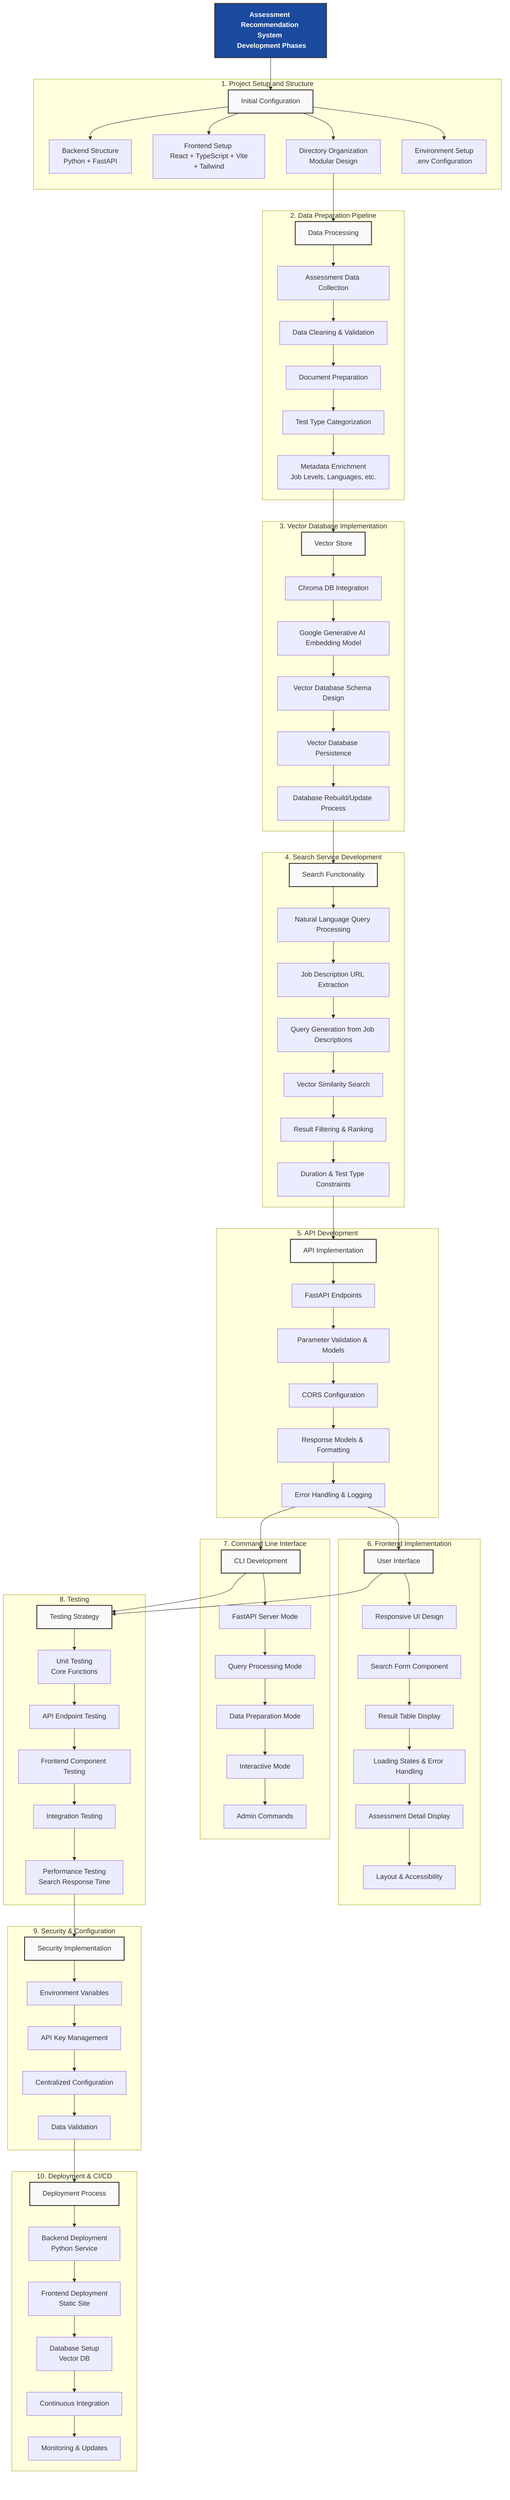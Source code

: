 graph TD
    title[Assessment Recommendation System <br> Development Phases]
    title --> A

    subgraph "1. Project Setup and Structure"
        A[Initial Configuration] --> A1[Backend Structure <br> Python + FastAPI]
        A --> A2[Frontend Setup <br> React + TypeScript + Vite + Tailwind]
        A --> A3[Directory Organization <br> Modular Design]
        A --> A4[Environment Setup <br> .env Configuration]
    end

    subgraph "2. Data Preparation Pipeline"
        B[Data Processing] --> B1[Assessment Data Collection]
        B1 --> B2[Data Cleaning & Validation]
        B2 --> B3[Document Preparation]
        B3 --> B4[Test Type Categorization]
        B4 --> B5[Metadata Enrichment <br> Job Levels, Languages, etc.]
    end

    subgraph "3. Vector Database Implementation"
        C[Vector Store] --> C1[Chroma DB Integration]
        C1 --> C2[Google Generative AI Embedding Model]
        C2 --> C3[Vector Database Schema Design]
        C3 --> C4[Vector Database Persistence]
        C4 --> C5[Database Rebuild/Update Process]
    end

    subgraph "4. Search Service Development"
        D[Search Functionality] --> D1[Natural Language Query Processing]
        D1 --> D2[Job Description URL Extraction]
        D2 --> D3[Query Generation from Job Descriptions]
        D3 --> D4[Vector Similarity Search]
        D4 --> D5[Result Filtering & Ranking]
        D5 --> D6[Duration & Test Type Constraints]
    end

    subgraph "5. API Development"
        E[API Implementation] --> E1[FastAPI Endpoints]
        E1 --> E2[Parameter Validation & Models]
        E2 --> E3[CORS Configuration]
        E3 --> E4[Response Models & Formatting]
        E4 --> E5[Error Handling & Logging]
    end

    subgraph "6. Frontend Implementation"
        F[User Interface] --> F1[Responsive UI Design]
        F1 --> F2[Search Form Component]
        F2 --> F3[Result Table Display]
        F3 --> F4[Loading States & Error Handling]
        F4 --> F5[Assessment Detail Display]
        F5 --> F6[Layout & Accessibility]
    end

    subgraph "7. Command Line Interface"
        G[CLI Development] --> G1[FastAPI Server Mode]
        G1 --> G2[Query Processing Mode]
        G2 --> G3[Data Preparation Mode]
        G3 --> G4[Interactive Mode]
        G4 --> G5[Admin Commands]
    end

    subgraph "8. Testing"
        H[Testing Strategy] --> H1[Unit Testing <br> Core Functions]
        H1 --> H2[API Endpoint Testing]
        H2 --> H3[Frontend Component Testing]
        H3 --> H4[Integration Testing]
        H4 --> H5[Performance Testing <br> Search Response Time]
    end

    subgraph "9. Security & Configuration"
        I[Security Implementation] --> I1[Environment Variables]
        I1 --> I2[API Key Management]
        I2 --> I3[Centralized Configuration]
        I3 --> I4[Data Validation]
    end

    subgraph "10. Deployment & CI/CD"
        J[Deployment Process] --> J1[Backend Deployment <br> Python Service]
        J1 --> J2[Frontend Deployment <br> Static Site]
        J2 --> J3[Database Setup <br> Vector DB]
        J3 --> J4[Continuous Integration]
        J4 --> J5[Monitoring & Updates]
    end

    A3 --> B
    B5 --> C
    C5 --> D
    D6 --> E
    E5 --> F
    E5 --> G
    F --> H
    G --> H
    H5 --> I
    I4 --> J

    classDef phase fill:#f9f9f9,stroke:#333,stroke-width:2px;
    classDef title fill:#1a4a9e,color:#fff,stroke:#333,stroke-width:2px,font-weight:bold;
    class A,B,C,D,E,F,G,H,I,J phase;
    class title title;